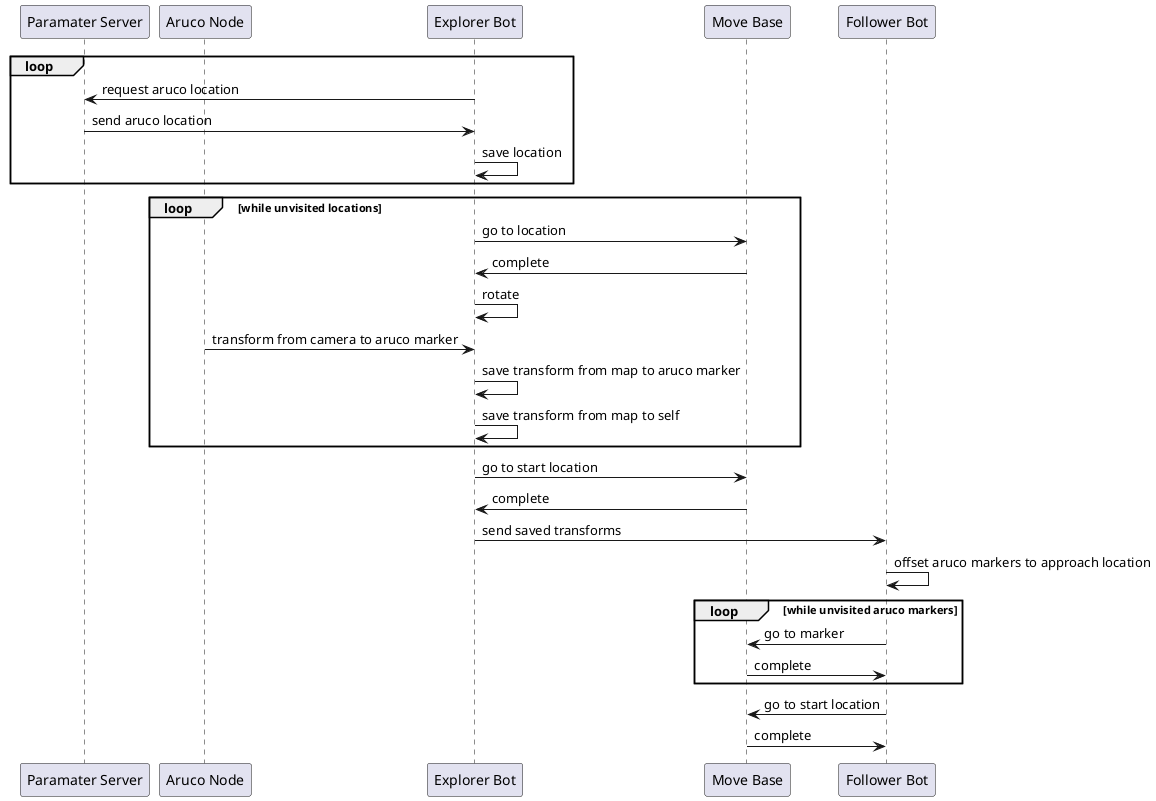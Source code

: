 @startuml sequence 
participant "Paramater Server" as ps
participant "Aruco Node" as an
participant "Explorer Bot" as explorer
participant "Move Base" as mb
participant "Follower Bot" as follower

loop
    explorer->ps: request aruco location
    ps->explorer: send aruco location
    explorer->explorer: save location
end

loop while unvisited locations
    explorer->mb: go to location
    mb->explorer: complete
    explorer->explorer: rotate
    an -> explorer: transform from camera to aruco marker
    explorer->explorer: save transform from map to aruco marker
    explorer->explorer: save transform from map to self
end

explorer->mb: go to start location
mb->explorer :complete
explorer->follower: send saved transforms
follower->follower: offset aruco markers to approach location

loop while unvisited aruco markers
    follower->mb: go to marker
    mb->follower: complete
end
follower->mb: go to start location
mb->follower: complete

@enduml